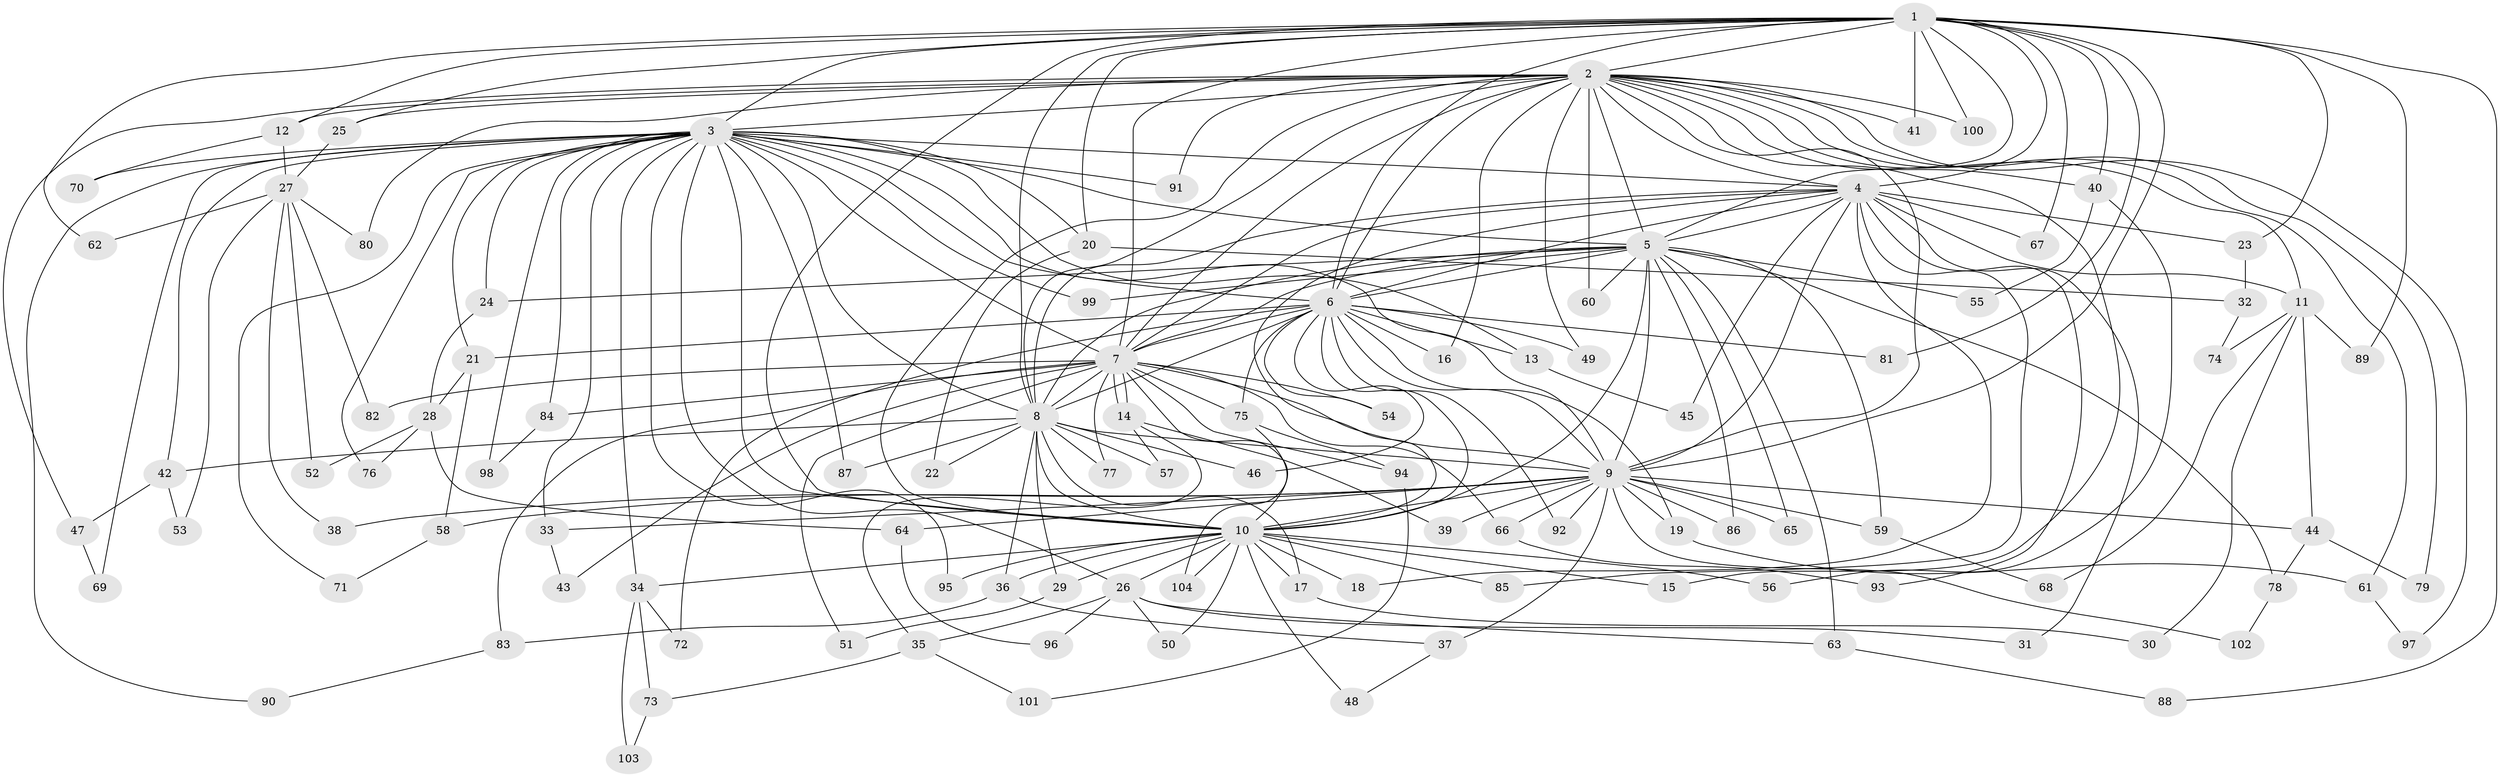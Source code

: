 // Generated by graph-tools (version 1.1) at 2025/14/03/09/25 04:14:12]
// undirected, 104 vertices, 233 edges
graph export_dot {
graph [start="1"]
  node [color=gray90,style=filled];
  1;
  2;
  3;
  4;
  5;
  6;
  7;
  8;
  9;
  10;
  11;
  12;
  13;
  14;
  15;
  16;
  17;
  18;
  19;
  20;
  21;
  22;
  23;
  24;
  25;
  26;
  27;
  28;
  29;
  30;
  31;
  32;
  33;
  34;
  35;
  36;
  37;
  38;
  39;
  40;
  41;
  42;
  43;
  44;
  45;
  46;
  47;
  48;
  49;
  50;
  51;
  52;
  53;
  54;
  55;
  56;
  57;
  58;
  59;
  60;
  61;
  62;
  63;
  64;
  65;
  66;
  67;
  68;
  69;
  70;
  71;
  72;
  73;
  74;
  75;
  76;
  77;
  78;
  79;
  80;
  81;
  82;
  83;
  84;
  85;
  86;
  87;
  88;
  89;
  90;
  91;
  92;
  93;
  94;
  95;
  96;
  97;
  98;
  99;
  100;
  101;
  102;
  103;
  104;
  1 -- 2;
  1 -- 3;
  1 -- 4;
  1 -- 5;
  1 -- 6;
  1 -- 7;
  1 -- 8;
  1 -- 9;
  1 -- 10;
  1 -- 12;
  1 -- 20;
  1 -- 23;
  1 -- 25;
  1 -- 40;
  1 -- 41;
  1 -- 62;
  1 -- 67;
  1 -- 81;
  1 -- 88;
  1 -- 89;
  1 -- 100;
  2 -- 3;
  2 -- 4;
  2 -- 5;
  2 -- 6;
  2 -- 7;
  2 -- 8;
  2 -- 9;
  2 -- 10;
  2 -- 11;
  2 -- 12;
  2 -- 15;
  2 -- 16;
  2 -- 25;
  2 -- 40;
  2 -- 41;
  2 -- 47;
  2 -- 49;
  2 -- 60;
  2 -- 61;
  2 -- 79;
  2 -- 80;
  2 -- 91;
  2 -- 97;
  2 -- 100;
  3 -- 4;
  3 -- 5;
  3 -- 6;
  3 -- 7;
  3 -- 8;
  3 -- 9;
  3 -- 10;
  3 -- 13;
  3 -- 20;
  3 -- 21;
  3 -- 24;
  3 -- 26;
  3 -- 33;
  3 -- 34;
  3 -- 42;
  3 -- 69;
  3 -- 70;
  3 -- 71;
  3 -- 76;
  3 -- 84;
  3 -- 87;
  3 -- 90;
  3 -- 91;
  3 -- 95;
  3 -- 98;
  3 -- 99;
  4 -- 5;
  4 -- 6;
  4 -- 7;
  4 -- 8;
  4 -- 9;
  4 -- 10;
  4 -- 11;
  4 -- 18;
  4 -- 23;
  4 -- 31;
  4 -- 45;
  4 -- 67;
  4 -- 85;
  4 -- 93;
  5 -- 6;
  5 -- 7;
  5 -- 8;
  5 -- 9;
  5 -- 10;
  5 -- 24;
  5 -- 55;
  5 -- 59;
  5 -- 60;
  5 -- 63;
  5 -- 65;
  5 -- 78;
  5 -- 86;
  5 -- 99;
  6 -- 7;
  6 -- 8;
  6 -- 9;
  6 -- 10;
  6 -- 13;
  6 -- 16;
  6 -- 19;
  6 -- 21;
  6 -- 46;
  6 -- 49;
  6 -- 54;
  6 -- 72;
  6 -- 75;
  6 -- 81;
  6 -- 92;
  7 -- 8;
  7 -- 9;
  7 -- 10;
  7 -- 14;
  7 -- 14;
  7 -- 43;
  7 -- 51;
  7 -- 54;
  7 -- 66;
  7 -- 75;
  7 -- 77;
  7 -- 82;
  7 -- 83;
  7 -- 84;
  7 -- 94;
  8 -- 9;
  8 -- 10;
  8 -- 17;
  8 -- 22;
  8 -- 29;
  8 -- 36;
  8 -- 42;
  8 -- 46;
  8 -- 57;
  8 -- 77;
  8 -- 87;
  9 -- 10;
  9 -- 19;
  9 -- 33;
  9 -- 37;
  9 -- 38;
  9 -- 39;
  9 -- 44;
  9 -- 58;
  9 -- 59;
  9 -- 64;
  9 -- 65;
  9 -- 66;
  9 -- 86;
  9 -- 92;
  9 -- 102;
  10 -- 15;
  10 -- 17;
  10 -- 18;
  10 -- 26;
  10 -- 29;
  10 -- 34;
  10 -- 36;
  10 -- 48;
  10 -- 50;
  10 -- 56;
  10 -- 85;
  10 -- 95;
  10 -- 104;
  11 -- 30;
  11 -- 44;
  11 -- 68;
  11 -- 74;
  11 -- 89;
  12 -- 27;
  12 -- 70;
  13 -- 45;
  14 -- 35;
  14 -- 39;
  14 -- 57;
  17 -- 30;
  19 -- 61;
  20 -- 22;
  20 -- 32;
  21 -- 28;
  21 -- 58;
  23 -- 32;
  24 -- 28;
  25 -- 27;
  26 -- 31;
  26 -- 35;
  26 -- 50;
  26 -- 63;
  26 -- 96;
  27 -- 38;
  27 -- 52;
  27 -- 53;
  27 -- 62;
  27 -- 80;
  27 -- 82;
  28 -- 52;
  28 -- 64;
  28 -- 76;
  29 -- 51;
  32 -- 74;
  33 -- 43;
  34 -- 72;
  34 -- 73;
  34 -- 103;
  35 -- 73;
  35 -- 101;
  36 -- 37;
  36 -- 83;
  37 -- 48;
  40 -- 55;
  40 -- 56;
  42 -- 47;
  42 -- 53;
  44 -- 78;
  44 -- 79;
  47 -- 69;
  58 -- 71;
  59 -- 68;
  61 -- 97;
  63 -- 88;
  64 -- 96;
  66 -- 93;
  73 -- 103;
  75 -- 94;
  75 -- 104;
  78 -- 102;
  83 -- 90;
  84 -- 98;
  94 -- 101;
}
